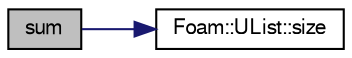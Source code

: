 digraph "sum"
{
  bgcolor="transparent";
  edge [fontname="FreeSans",fontsize="10",labelfontname="FreeSans",labelfontsize="10"];
  node [fontname="FreeSans",fontsize="10",shape=record];
  rankdir="LR";
  Node67138 [label="sum",height=0.2,width=0.4,color="black", fillcolor="grey75", style="filled", fontcolor="black"];
  Node67138 -> Node67139 [color="midnightblue",fontsize="10",style="solid",fontname="FreeSans"];
  Node67139 [label="Foam::UList::size",height=0.2,width=0.4,color="black",URL="$a25698.html#a47b3bf30da1eb3ab8076b5fbe00e0494",tooltip="Return the number of elements in the UList. "];
}
